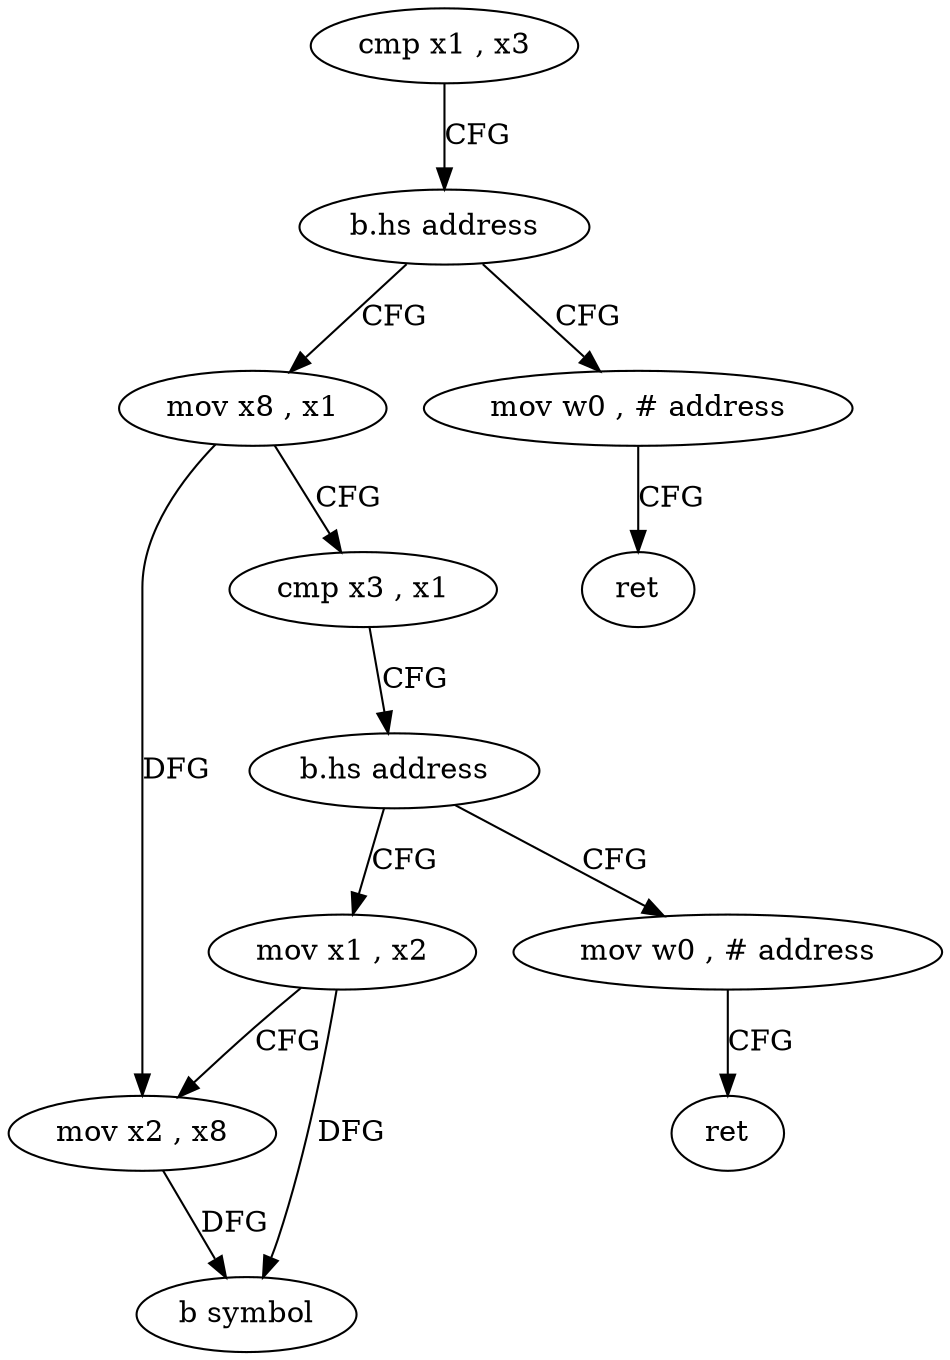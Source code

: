 digraph "func" {
"4205888" [label = "cmp x1 , x3" ]
"4205892" [label = "b.hs address" ]
"4205904" [label = "mov x8 , x1" ]
"4205896" [label = "mov w0 , # address" ]
"4205908" [label = "cmp x3 , x1" ]
"4205912" [label = "b.hs address" ]
"4205924" [label = "mov x1 , x2" ]
"4205916" [label = "mov w0 , # address" ]
"4205900" [label = "ret" ]
"4205928" [label = "mov x2 , x8" ]
"4205932" [label = "b symbol" ]
"4205920" [label = "ret" ]
"4205888" -> "4205892" [ label = "CFG" ]
"4205892" -> "4205904" [ label = "CFG" ]
"4205892" -> "4205896" [ label = "CFG" ]
"4205904" -> "4205908" [ label = "CFG" ]
"4205904" -> "4205928" [ label = "DFG" ]
"4205896" -> "4205900" [ label = "CFG" ]
"4205908" -> "4205912" [ label = "CFG" ]
"4205912" -> "4205924" [ label = "CFG" ]
"4205912" -> "4205916" [ label = "CFG" ]
"4205924" -> "4205928" [ label = "CFG" ]
"4205924" -> "4205932" [ label = "DFG" ]
"4205916" -> "4205920" [ label = "CFG" ]
"4205928" -> "4205932" [ label = "DFG" ]
}
